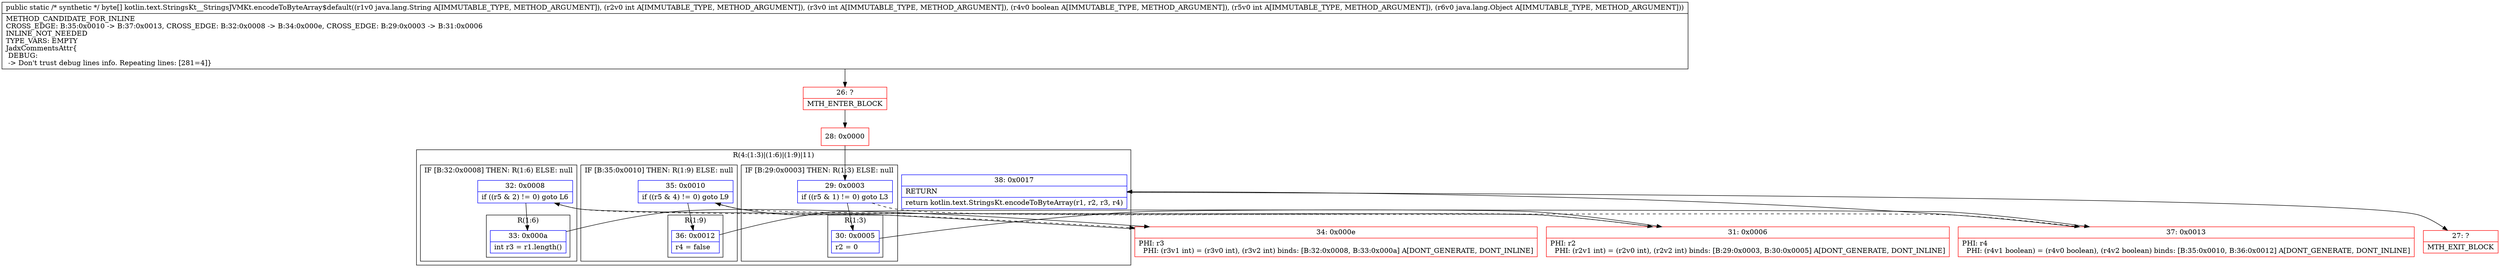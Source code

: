 digraph "CFG forkotlin.text.StringsKt__StringsJVMKt.encodeToByteArray$default(Ljava\/lang\/String;IIZILjava\/lang\/Object;)[B" {
subgraph cluster_Region_286166846 {
label = "R(4:(1:3)|(1:6)|(1:9)|11)";
node [shape=record,color=blue];
subgraph cluster_IfRegion_574660315 {
label = "IF [B:29:0x0003] THEN: R(1:3) ELSE: null";
node [shape=record,color=blue];
Node_29 [shape=record,label="{29\:\ 0x0003|if ((r5 & 1) != 0) goto L3\l}"];
subgraph cluster_Region_1179432931 {
label = "R(1:3)";
node [shape=record,color=blue];
Node_30 [shape=record,label="{30\:\ 0x0005|r2 = 0\l}"];
}
}
subgraph cluster_IfRegion_1012660313 {
label = "IF [B:32:0x0008] THEN: R(1:6) ELSE: null";
node [shape=record,color=blue];
Node_32 [shape=record,label="{32\:\ 0x0008|if ((r5 & 2) != 0) goto L6\l}"];
subgraph cluster_Region_1506408339 {
label = "R(1:6)";
node [shape=record,color=blue];
Node_33 [shape=record,label="{33\:\ 0x000a|int r3 = r1.length()\l}"];
}
}
subgraph cluster_IfRegion_2136546359 {
label = "IF [B:35:0x0010] THEN: R(1:9) ELSE: null";
node [shape=record,color=blue];
Node_35 [shape=record,label="{35\:\ 0x0010|if ((r5 & 4) != 0) goto L9\l}"];
subgraph cluster_Region_1544118160 {
label = "R(1:9)";
node [shape=record,color=blue];
Node_36 [shape=record,label="{36\:\ 0x0012|r4 = false\l}"];
}
}
Node_38 [shape=record,label="{38\:\ 0x0017|RETURN\l|return kotlin.text.StringsKt.encodeToByteArray(r1, r2, r3, r4)\l}"];
}
Node_26 [shape=record,color=red,label="{26\:\ ?|MTH_ENTER_BLOCK\l}"];
Node_28 [shape=record,color=red,label="{28\:\ 0x0000}"];
Node_31 [shape=record,color=red,label="{31\:\ 0x0006|PHI: r2 \l  PHI: (r2v1 int) = (r2v0 int), (r2v2 int) binds: [B:29:0x0003, B:30:0x0005] A[DONT_GENERATE, DONT_INLINE]\l}"];
Node_34 [shape=record,color=red,label="{34\:\ 0x000e|PHI: r3 \l  PHI: (r3v1 int) = (r3v0 int), (r3v2 int) binds: [B:32:0x0008, B:33:0x000a] A[DONT_GENERATE, DONT_INLINE]\l}"];
Node_37 [shape=record,color=red,label="{37\:\ 0x0013|PHI: r4 \l  PHI: (r4v1 boolean) = (r4v0 boolean), (r4v2 boolean) binds: [B:35:0x0010, B:36:0x0012] A[DONT_GENERATE, DONT_INLINE]\l}"];
Node_27 [shape=record,color=red,label="{27\:\ ?|MTH_EXIT_BLOCK\l}"];
MethodNode[shape=record,label="{public static \/* synthetic *\/ byte[] kotlin.text.StringsKt__StringsJVMKt.encodeToByteArray$default((r1v0 java.lang.String A[IMMUTABLE_TYPE, METHOD_ARGUMENT]), (r2v0 int A[IMMUTABLE_TYPE, METHOD_ARGUMENT]), (r3v0 int A[IMMUTABLE_TYPE, METHOD_ARGUMENT]), (r4v0 boolean A[IMMUTABLE_TYPE, METHOD_ARGUMENT]), (r5v0 int A[IMMUTABLE_TYPE, METHOD_ARGUMENT]), (r6v0 java.lang.Object A[IMMUTABLE_TYPE, METHOD_ARGUMENT]))  | METHOD_CANDIDATE_FOR_INLINE\lCROSS_EDGE: B:35:0x0010 \-\> B:37:0x0013, CROSS_EDGE: B:32:0x0008 \-\> B:34:0x000e, CROSS_EDGE: B:29:0x0003 \-\> B:31:0x0006\lINLINE_NOT_NEEDED\lTYPE_VARS: EMPTY\lJadxCommentsAttr\{\l DEBUG: \l \-\> Don't trust debug lines info. Repeating lines: [281=4]\}\l}"];
MethodNode -> Node_26;Node_29 -> Node_30;
Node_29 -> Node_31[style=dashed];
Node_30 -> Node_31;
Node_32 -> Node_33;
Node_32 -> Node_34[style=dashed];
Node_33 -> Node_34;
Node_35 -> Node_36;
Node_35 -> Node_37[style=dashed];
Node_36 -> Node_37;
Node_38 -> Node_27;
Node_26 -> Node_28;
Node_28 -> Node_29;
Node_31 -> Node_32;
Node_34 -> Node_35;
Node_37 -> Node_38;
}

